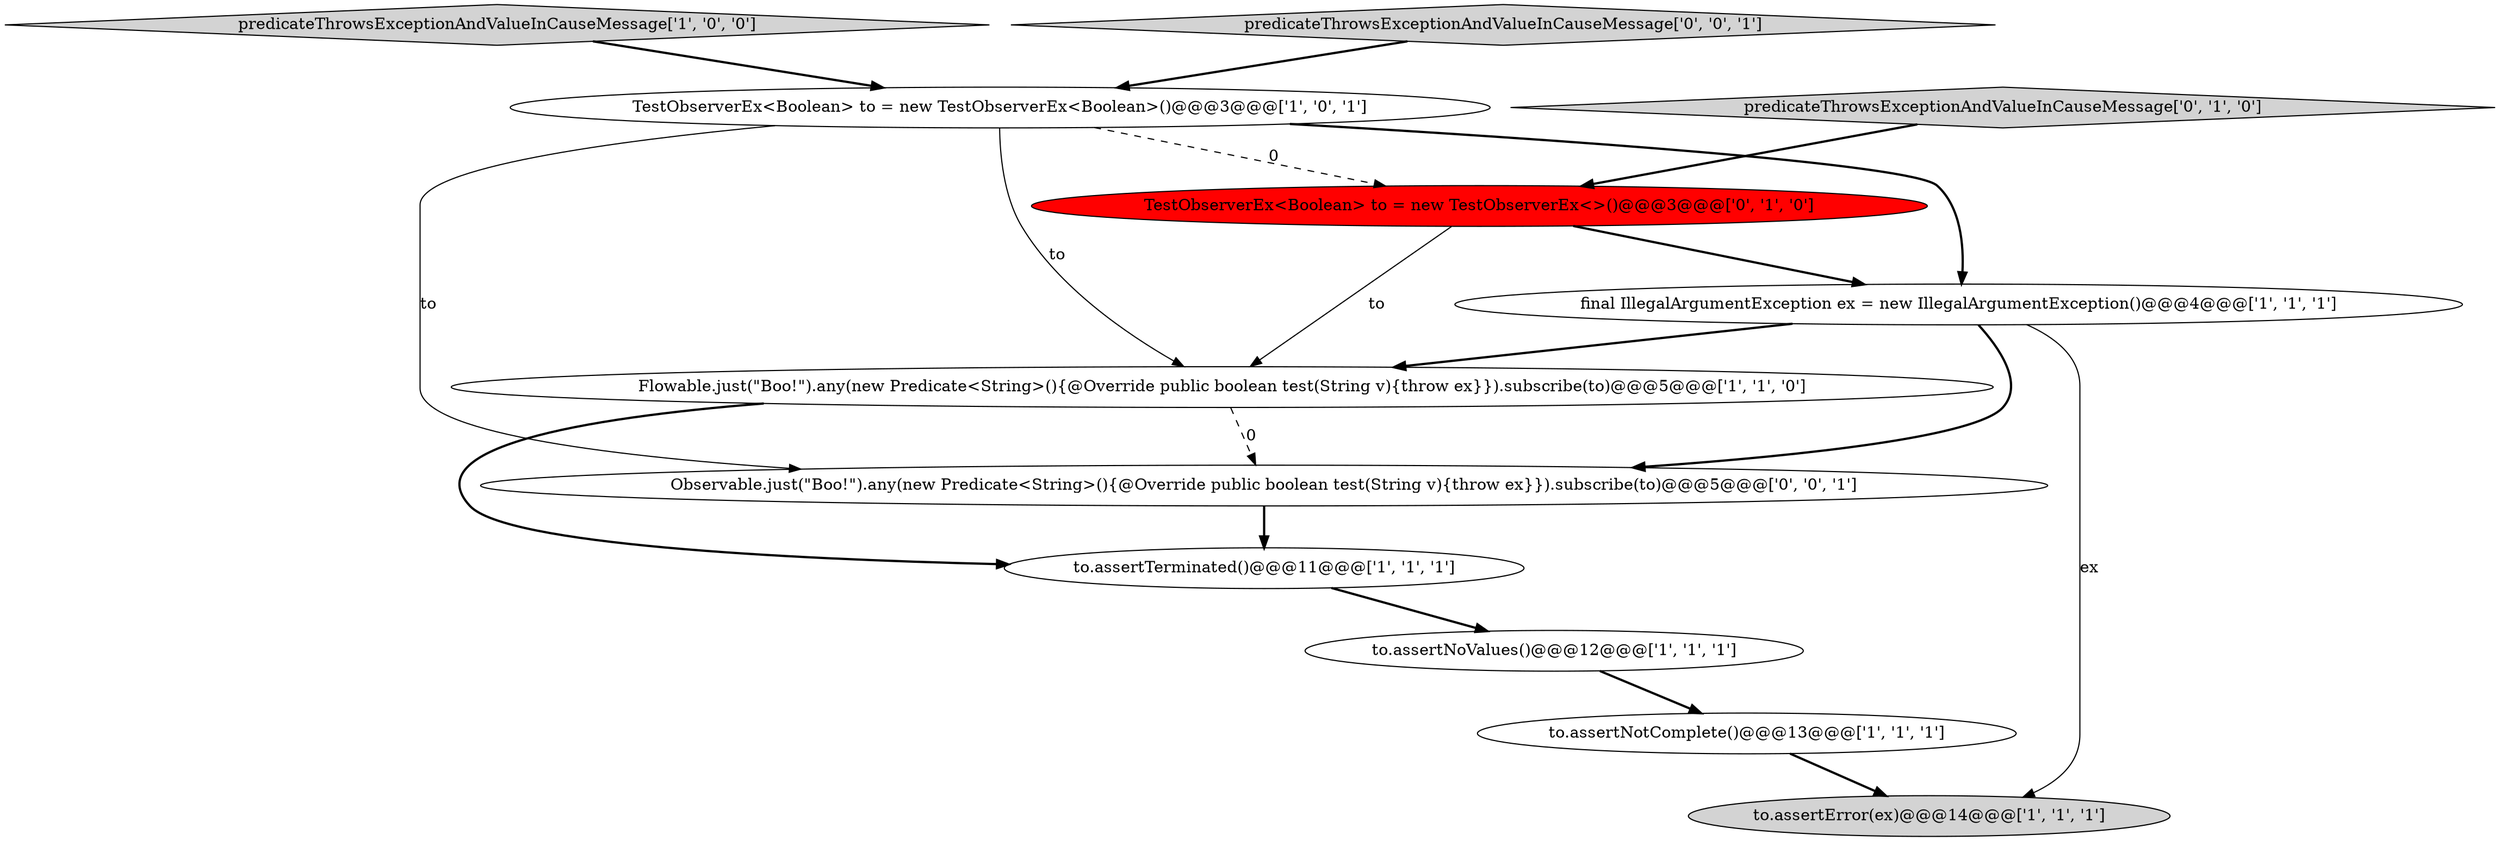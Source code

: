 digraph {
9 [style = filled, label = "TestObserverEx<Boolean> to = new TestObserverEx<>()@@@3@@@['0', '1', '0']", fillcolor = red, shape = ellipse image = "AAA1AAABBB2BBB"];
3 [style = filled, label = "to.assertNotComplete()@@@13@@@['1', '1', '1']", fillcolor = white, shape = ellipse image = "AAA0AAABBB1BBB"];
7 [style = filled, label = "to.assertTerminated()@@@11@@@['1', '1', '1']", fillcolor = white, shape = ellipse image = "AAA0AAABBB1BBB"];
2 [style = filled, label = "predicateThrowsExceptionAndValueInCauseMessage['1', '0', '0']", fillcolor = lightgray, shape = diamond image = "AAA0AAABBB1BBB"];
4 [style = filled, label = "final IllegalArgumentException ex = new IllegalArgumentException()@@@4@@@['1', '1', '1']", fillcolor = white, shape = ellipse image = "AAA0AAABBB1BBB"];
6 [style = filled, label = "to.assertError(ex)@@@14@@@['1', '1', '1']", fillcolor = lightgray, shape = ellipse image = "AAA0AAABBB1BBB"];
5 [style = filled, label = "TestObserverEx<Boolean> to = new TestObserverEx<Boolean>()@@@3@@@['1', '0', '1']", fillcolor = white, shape = ellipse image = "AAA0AAABBB1BBB"];
8 [style = filled, label = "predicateThrowsExceptionAndValueInCauseMessage['0', '1', '0']", fillcolor = lightgray, shape = diamond image = "AAA0AAABBB2BBB"];
0 [style = filled, label = "Flowable.just(\"Boo!\").any(new Predicate<String>(){@Override public boolean test(String v){throw ex}}).subscribe(to)@@@5@@@['1', '1', '0']", fillcolor = white, shape = ellipse image = "AAA0AAABBB1BBB"];
11 [style = filled, label = "predicateThrowsExceptionAndValueInCauseMessage['0', '0', '1']", fillcolor = lightgray, shape = diamond image = "AAA0AAABBB3BBB"];
10 [style = filled, label = "Observable.just(\"Boo!\").any(new Predicate<String>(){@Override public boolean test(String v){throw ex}}).subscribe(to)@@@5@@@['0', '0', '1']", fillcolor = white, shape = ellipse image = "AAA0AAABBB3BBB"];
1 [style = filled, label = "to.assertNoValues()@@@12@@@['1', '1', '1']", fillcolor = white, shape = ellipse image = "AAA0AAABBB1BBB"];
1->3 [style = bold, label=""];
8->9 [style = bold, label=""];
4->10 [style = bold, label=""];
9->0 [style = solid, label="to"];
5->10 [style = solid, label="to"];
3->6 [style = bold, label=""];
11->5 [style = bold, label=""];
4->6 [style = solid, label="ex"];
5->9 [style = dashed, label="0"];
7->1 [style = bold, label=""];
5->0 [style = solid, label="to"];
10->7 [style = bold, label=""];
0->10 [style = dashed, label="0"];
5->4 [style = bold, label=""];
9->4 [style = bold, label=""];
4->0 [style = bold, label=""];
2->5 [style = bold, label=""];
0->7 [style = bold, label=""];
}
